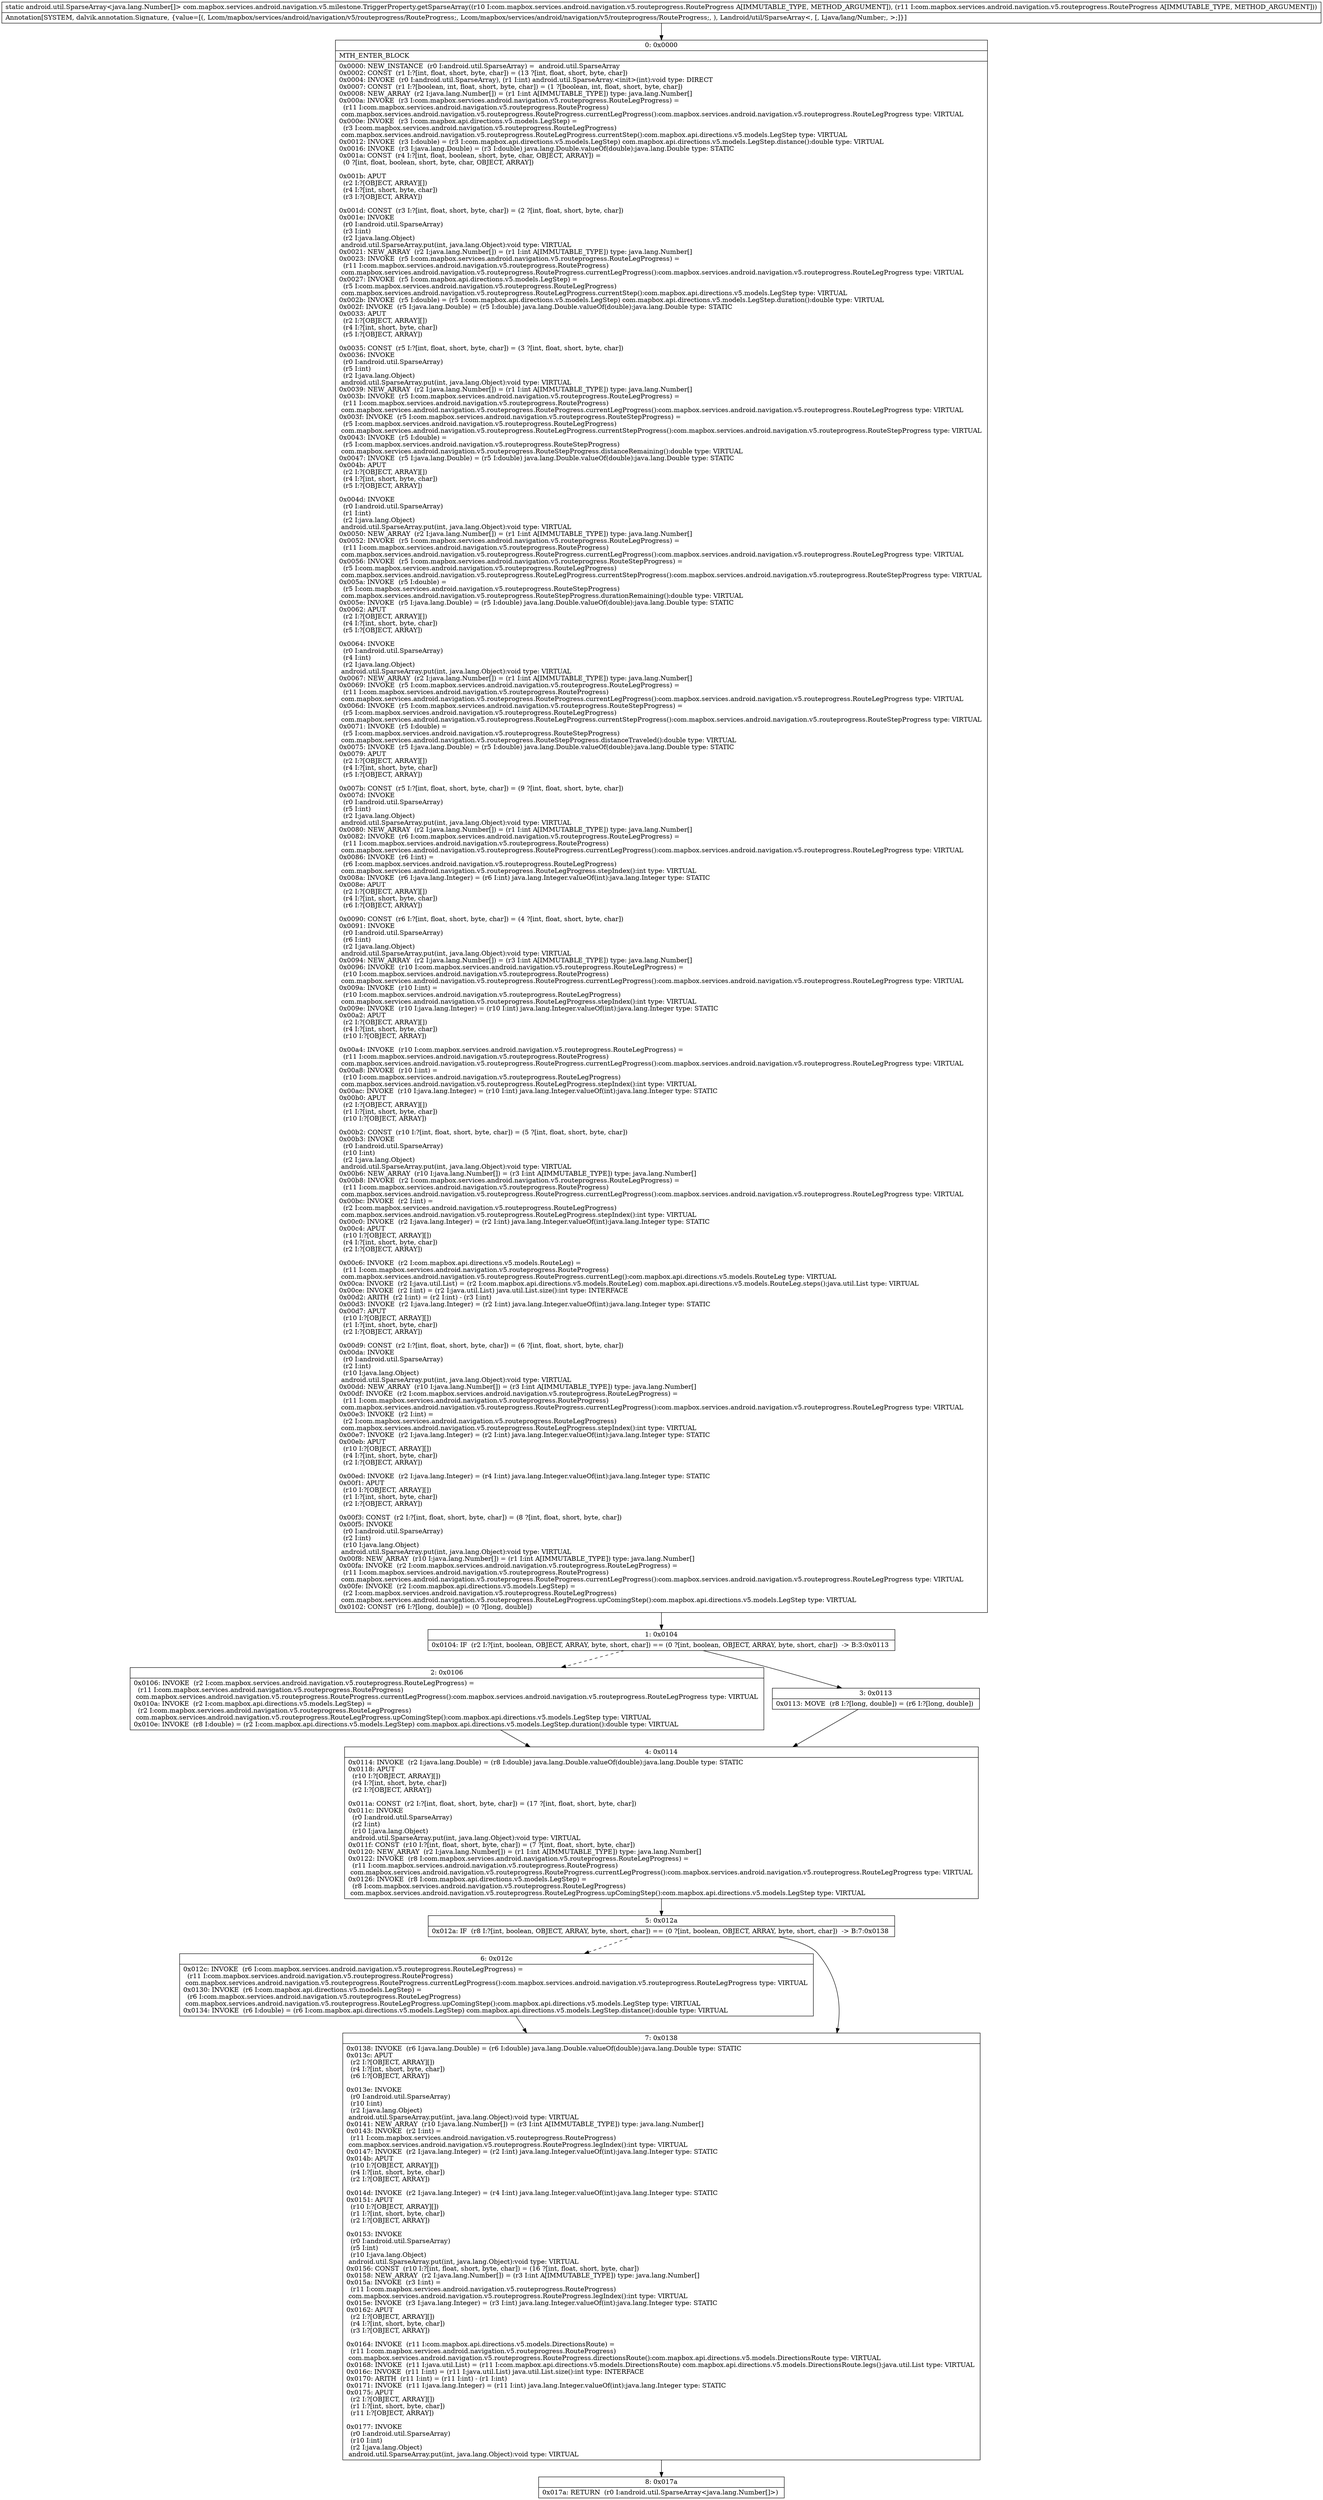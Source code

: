 digraph "CFG forcom.mapbox.services.android.navigation.v5.milestone.TriggerProperty.getSparseArray(Lcom\/mapbox\/services\/android\/navigation\/v5\/routeprogress\/RouteProgress;Lcom\/mapbox\/services\/android\/navigation\/v5\/routeprogress\/RouteProgress;)Landroid\/util\/SparseArray;" {
Node_0 [shape=record,label="{0\:\ 0x0000|MTH_ENTER_BLOCK\l|0x0000: NEW_INSTANCE  (r0 I:android.util.SparseArray) =  android.util.SparseArray \l0x0002: CONST  (r1 I:?[int, float, short, byte, char]) = (13 ?[int, float, short, byte, char]) \l0x0004: INVOKE  (r0 I:android.util.SparseArray), (r1 I:int) android.util.SparseArray.\<init\>(int):void type: DIRECT \l0x0007: CONST  (r1 I:?[boolean, int, float, short, byte, char]) = (1 ?[boolean, int, float, short, byte, char]) \l0x0008: NEW_ARRAY  (r2 I:java.lang.Number[]) = (r1 I:int A[IMMUTABLE_TYPE]) type: java.lang.Number[] \l0x000a: INVOKE  (r3 I:com.mapbox.services.android.navigation.v5.routeprogress.RouteLegProgress) = \l  (r11 I:com.mapbox.services.android.navigation.v5.routeprogress.RouteProgress)\l com.mapbox.services.android.navigation.v5.routeprogress.RouteProgress.currentLegProgress():com.mapbox.services.android.navigation.v5.routeprogress.RouteLegProgress type: VIRTUAL \l0x000e: INVOKE  (r3 I:com.mapbox.api.directions.v5.models.LegStep) = \l  (r3 I:com.mapbox.services.android.navigation.v5.routeprogress.RouteLegProgress)\l com.mapbox.services.android.navigation.v5.routeprogress.RouteLegProgress.currentStep():com.mapbox.api.directions.v5.models.LegStep type: VIRTUAL \l0x0012: INVOKE  (r3 I:double) = (r3 I:com.mapbox.api.directions.v5.models.LegStep) com.mapbox.api.directions.v5.models.LegStep.distance():double type: VIRTUAL \l0x0016: INVOKE  (r3 I:java.lang.Double) = (r3 I:double) java.lang.Double.valueOf(double):java.lang.Double type: STATIC \l0x001a: CONST  (r4 I:?[int, float, boolean, short, byte, char, OBJECT, ARRAY]) = \l  (0 ?[int, float, boolean, short, byte, char, OBJECT, ARRAY])\l \l0x001b: APUT  \l  (r2 I:?[OBJECT, ARRAY][])\l  (r4 I:?[int, short, byte, char])\l  (r3 I:?[OBJECT, ARRAY])\l \l0x001d: CONST  (r3 I:?[int, float, short, byte, char]) = (2 ?[int, float, short, byte, char]) \l0x001e: INVOKE  \l  (r0 I:android.util.SparseArray)\l  (r3 I:int)\l  (r2 I:java.lang.Object)\l android.util.SparseArray.put(int, java.lang.Object):void type: VIRTUAL \l0x0021: NEW_ARRAY  (r2 I:java.lang.Number[]) = (r1 I:int A[IMMUTABLE_TYPE]) type: java.lang.Number[] \l0x0023: INVOKE  (r5 I:com.mapbox.services.android.navigation.v5.routeprogress.RouteLegProgress) = \l  (r11 I:com.mapbox.services.android.navigation.v5.routeprogress.RouteProgress)\l com.mapbox.services.android.navigation.v5.routeprogress.RouteProgress.currentLegProgress():com.mapbox.services.android.navigation.v5.routeprogress.RouteLegProgress type: VIRTUAL \l0x0027: INVOKE  (r5 I:com.mapbox.api.directions.v5.models.LegStep) = \l  (r5 I:com.mapbox.services.android.navigation.v5.routeprogress.RouteLegProgress)\l com.mapbox.services.android.navigation.v5.routeprogress.RouteLegProgress.currentStep():com.mapbox.api.directions.v5.models.LegStep type: VIRTUAL \l0x002b: INVOKE  (r5 I:double) = (r5 I:com.mapbox.api.directions.v5.models.LegStep) com.mapbox.api.directions.v5.models.LegStep.duration():double type: VIRTUAL \l0x002f: INVOKE  (r5 I:java.lang.Double) = (r5 I:double) java.lang.Double.valueOf(double):java.lang.Double type: STATIC \l0x0033: APUT  \l  (r2 I:?[OBJECT, ARRAY][])\l  (r4 I:?[int, short, byte, char])\l  (r5 I:?[OBJECT, ARRAY])\l \l0x0035: CONST  (r5 I:?[int, float, short, byte, char]) = (3 ?[int, float, short, byte, char]) \l0x0036: INVOKE  \l  (r0 I:android.util.SparseArray)\l  (r5 I:int)\l  (r2 I:java.lang.Object)\l android.util.SparseArray.put(int, java.lang.Object):void type: VIRTUAL \l0x0039: NEW_ARRAY  (r2 I:java.lang.Number[]) = (r1 I:int A[IMMUTABLE_TYPE]) type: java.lang.Number[] \l0x003b: INVOKE  (r5 I:com.mapbox.services.android.navigation.v5.routeprogress.RouteLegProgress) = \l  (r11 I:com.mapbox.services.android.navigation.v5.routeprogress.RouteProgress)\l com.mapbox.services.android.navigation.v5.routeprogress.RouteProgress.currentLegProgress():com.mapbox.services.android.navigation.v5.routeprogress.RouteLegProgress type: VIRTUAL \l0x003f: INVOKE  (r5 I:com.mapbox.services.android.navigation.v5.routeprogress.RouteStepProgress) = \l  (r5 I:com.mapbox.services.android.navigation.v5.routeprogress.RouteLegProgress)\l com.mapbox.services.android.navigation.v5.routeprogress.RouteLegProgress.currentStepProgress():com.mapbox.services.android.navigation.v5.routeprogress.RouteStepProgress type: VIRTUAL \l0x0043: INVOKE  (r5 I:double) = \l  (r5 I:com.mapbox.services.android.navigation.v5.routeprogress.RouteStepProgress)\l com.mapbox.services.android.navigation.v5.routeprogress.RouteStepProgress.distanceRemaining():double type: VIRTUAL \l0x0047: INVOKE  (r5 I:java.lang.Double) = (r5 I:double) java.lang.Double.valueOf(double):java.lang.Double type: STATIC \l0x004b: APUT  \l  (r2 I:?[OBJECT, ARRAY][])\l  (r4 I:?[int, short, byte, char])\l  (r5 I:?[OBJECT, ARRAY])\l \l0x004d: INVOKE  \l  (r0 I:android.util.SparseArray)\l  (r1 I:int)\l  (r2 I:java.lang.Object)\l android.util.SparseArray.put(int, java.lang.Object):void type: VIRTUAL \l0x0050: NEW_ARRAY  (r2 I:java.lang.Number[]) = (r1 I:int A[IMMUTABLE_TYPE]) type: java.lang.Number[] \l0x0052: INVOKE  (r5 I:com.mapbox.services.android.navigation.v5.routeprogress.RouteLegProgress) = \l  (r11 I:com.mapbox.services.android.navigation.v5.routeprogress.RouteProgress)\l com.mapbox.services.android.navigation.v5.routeprogress.RouteProgress.currentLegProgress():com.mapbox.services.android.navigation.v5.routeprogress.RouteLegProgress type: VIRTUAL \l0x0056: INVOKE  (r5 I:com.mapbox.services.android.navigation.v5.routeprogress.RouteStepProgress) = \l  (r5 I:com.mapbox.services.android.navigation.v5.routeprogress.RouteLegProgress)\l com.mapbox.services.android.navigation.v5.routeprogress.RouteLegProgress.currentStepProgress():com.mapbox.services.android.navigation.v5.routeprogress.RouteStepProgress type: VIRTUAL \l0x005a: INVOKE  (r5 I:double) = \l  (r5 I:com.mapbox.services.android.navigation.v5.routeprogress.RouteStepProgress)\l com.mapbox.services.android.navigation.v5.routeprogress.RouteStepProgress.durationRemaining():double type: VIRTUAL \l0x005e: INVOKE  (r5 I:java.lang.Double) = (r5 I:double) java.lang.Double.valueOf(double):java.lang.Double type: STATIC \l0x0062: APUT  \l  (r2 I:?[OBJECT, ARRAY][])\l  (r4 I:?[int, short, byte, char])\l  (r5 I:?[OBJECT, ARRAY])\l \l0x0064: INVOKE  \l  (r0 I:android.util.SparseArray)\l  (r4 I:int)\l  (r2 I:java.lang.Object)\l android.util.SparseArray.put(int, java.lang.Object):void type: VIRTUAL \l0x0067: NEW_ARRAY  (r2 I:java.lang.Number[]) = (r1 I:int A[IMMUTABLE_TYPE]) type: java.lang.Number[] \l0x0069: INVOKE  (r5 I:com.mapbox.services.android.navigation.v5.routeprogress.RouteLegProgress) = \l  (r11 I:com.mapbox.services.android.navigation.v5.routeprogress.RouteProgress)\l com.mapbox.services.android.navigation.v5.routeprogress.RouteProgress.currentLegProgress():com.mapbox.services.android.navigation.v5.routeprogress.RouteLegProgress type: VIRTUAL \l0x006d: INVOKE  (r5 I:com.mapbox.services.android.navigation.v5.routeprogress.RouteStepProgress) = \l  (r5 I:com.mapbox.services.android.navigation.v5.routeprogress.RouteLegProgress)\l com.mapbox.services.android.navigation.v5.routeprogress.RouteLegProgress.currentStepProgress():com.mapbox.services.android.navigation.v5.routeprogress.RouteStepProgress type: VIRTUAL \l0x0071: INVOKE  (r5 I:double) = \l  (r5 I:com.mapbox.services.android.navigation.v5.routeprogress.RouteStepProgress)\l com.mapbox.services.android.navigation.v5.routeprogress.RouteStepProgress.distanceTraveled():double type: VIRTUAL \l0x0075: INVOKE  (r5 I:java.lang.Double) = (r5 I:double) java.lang.Double.valueOf(double):java.lang.Double type: STATIC \l0x0079: APUT  \l  (r2 I:?[OBJECT, ARRAY][])\l  (r4 I:?[int, short, byte, char])\l  (r5 I:?[OBJECT, ARRAY])\l \l0x007b: CONST  (r5 I:?[int, float, short, byte, char]) = (9 ?[int, float, short, byte, char]) \l0x007d: INVOKE  \l  (r0 I:android.util.SparseArray)\l  (r5 I:int)\l  (r2 I:java.lang.Object)\l android.util.SparseArray.put(int, java.lang.Object):void type: VIRTUAL \l0x0080: NEW_ARRAY  (r2 I:java.lang.Number[]) = (r1 I:int A[IMMUTABLE_TYPE]) type: java.lang.Number[] \l0x0082: INVOKE  (r6 I:com.mapbox.services.android.navigation.v5.routeprogress.RouteLegProgress) = \l  (r11 I:com.mapbox.services.android.navigation.v5.routeprogress.RouteProgress)\l com.mapbox.services.android.navigation.v5.routeprogress.RouteProgress.currentLegProgress():com.mapbox.services.android.navigation.v5.routeprogress.RouteLegProgress type: VIRTUAL \l0x0086: INVOKE  (r6 I:int) = \l  (r6 I:com.mapbox.services.android.navigation.v5.routeprogress.RouteLegProgress)\l com.mapbox.services.android.navigation.v5.routeprogress.RouteLegProgress.stepIndex():int type: VIRTUAL \l0x008a: INVOKE  (r6 I:java.lang.Integer) = (r6 I:int) java.lang.Integer.valueOf(int):java.lang.Integer type: STATIC \l0x008e: APUT  \l  (r2 I:?[OBJECT, ARRAY][])\l  (r4 I:?[int, short, byte, char])\l  (r6 I:?[OBJECT, ARRAY])\l \l0x0090: CONST  (r6 I:?[int, float, short, byte, char]) = (4 ?[int, float, short, byte, char]) \l0x0091: INVOKE  \l  (r0 I:android.util.SparseArray)\l  (r6 I:int)\l  (r2 I:java.lang.Object)\l android.util.SparseArray.put(int, java.lang.Object):void type: VIRTUAL \l0x0094: NEW_ARRAY  (r2 I:java.lang.Number[]) = (r3 I:int A[IMMUTABLE_TYPE]) type: java.lang.Number[] \l0x0096: INVOKE  (r10 I:com.mapbox.services.android.navigation.v5.routeprogress.RouteLegProgress) = \l  (r10 I:com.mapbox.services.android.navigation.v5.routeprogress.RouteProgress)\l com.mapbox.services.android.navigation.v5.routeprogress.RouteProgress.currentLegProgress():com.mapbox.services.android.navigation.v5.routeprogress.RouteLegProgress type: VIRTUAL \l0x009a: INVOKE  (r10 I:int) = \l  (r10 I:com.mapbox.services.android.navigation.v5.routeprogress.RouteLegProgress)\l com.mapbox.services.android.navigation.v5.routeprogress.RouteLegProgress.stepIndex():int type: VIRTUAL \l0x009e: INVOKE  (r10 I:java.lang.Integer) = (r10 I:int) java.lang.Integer.valueOf(int):java.lang.Integer type: STATIC \l0x00a2: APUT  \l  (r2 I:?[OBJECT, ARRAY][])\l  (r4 I:?[int, short, byte, char])\l  (r10 I:?[OBJECT, ARRAY])\l \l0x00a4: INVOKE  (r10 I:com.mapbox.services.android.navigation.v5.routeprogress.RouteLegProgress) = \l  (r11 I:com.mapbox.services.android.navigation.v5.routeprogress.RouteProgress)\l com.mapbox.services.android.navigation.v5.routeprogress.RouteProgress.currentLegProgress():com.mapbox.services.android.navigation.v5.routeprogress.RouteLegProgress type: VIRTUAL \l0x00a8: INVOKE  (r10 I:int) = \l  (r10 I:com.mapbox.services.android.navigation.v5.routeprogress.RouteLegProgress)\l com.mapbox.services.android.navigation.v5.routeprogress.RouteLegProgress.stepIndex():int type: VIRTUAL \l0x00ac: INVOKE  (r10 I:java.lang.Integer) = (r10 I:int) java.lang.Integer.valueOf(int):java.lang.Integer type: STATIC \l0x00b0: APUT  \l  (r2 I:?[OBJECT, ARRAY][])\l  (r1 I:?[int, short, byte, char])\l  (r10 I:?[OBJECT, ARRAY])\l \l0x00b2: CONST  (r10 I:?[int, float, short, byte, char]) = (5 ?[int, float, short, byte, char]) \l0x00b3: INVOKE  \l  (r0 I:android.util.SparseArray)\l  (r10 I:int)\l  (r2 I:java.lang.Object)\l android.util.SparseArray.put(int, java.lang.Object):void type: VIRTUAL \l0x00b6: NEW_ARRAY  (r10 I:java.lang.Number[]) = (r3 I:int A[IMMUTABLE_TYPE]) type: java.lang.Number[] \l0x00b8: INVOKE  (r2 I:com.mapbox.services.android.navigation.v5.routeprogress.RouteLegProgress) = \l  (r11 I:com.mapbox.services.android.navigation.v5.routeprogress.RouteProgress)\l com.mapbox.services.android.navigation.v5.routeprogress.RouteProgress.currentLegProgress():com.mapbox.services.android.navigation.v5.routeprogress.RouteLegProgress type: VIRTUAL \l0x00bc: INVOKE  (r2 I:int) = \l  (r2 I:com.mapbox.services.android.navigation.v5.routeprogress.RouteLegProgress)\l com.mapbox.services.android.navigation.v5.routeprogress.RouteLegProgress.stepIndex():int type: VIRTUAL \l0x00c0: INVOKE  (r2 I:java.lang.Integer) = (r2 I:int) java.lang.Integer.valueOf(int):java.lang.Integer type: STATIC \l0x00c4: APUT  \l  (r10 I:?[OBJECT, ARRAY][])\l  (r4 I:?[int, short, byte, char])\l  (r2 I:?[OBJECT, ARRAY])\l \l0x00c6: INVOKE  (r2 I:com.mapbox.api.directions.v5.models.RouteLeg) = \l  (r11 I:com.mapbox.services.android.navigation.v5.routeprogress.RouteProgress)\l com.mapbox.services.android.navigation.v5.routeprogress.RouteProgress.currentLeg():com.mapbox.api.directions.v5.models.RouteLeg type: VIRTUAL \l0x00ca: INVOKE  (r2 I:java.util.List) = (r2 I:com.mapbox.api.directions.v5.models.RouteLeg) com.mapbox.api.directions.v5.models.RouteLeg.steps():java.util.List type: VIRTUAL \l0x00ce: INVOKE  (r2 I:int) = (r2 I:java.util.List) java.util.List.size():int type: INTERFACE \l0x00d2: ARITH  (r2 I:int) = (r2 I:int) \- (r3 I:int) \l0x00d3: INVOKE  (r2 I:java.lang.Integer) = (r2 I:int) java.lang.Integer.valueOf(int):java.lang.Integer type: STATIC \l0x00d7: APUT  \l  (r10 I:?[OBJECT, ARRAY][])\l  (r1 I:?[int, short, byte, char])\l  (r2 I:?[OBJECT, ARRAY])\l \l0x00d9: CONST  (r2 I:?[int, float, short, byte, char]) = (6 ?[int, float, short, byte, char]) \l0x00da: INVOKE  \l  (r0 I:android.util.SparseArray)\l  (r2 I:int)\l  (r10 I:java.lang.Object)\l android.util.SparseArray.put(int, java.lang.Object):void type: VIRTUAL \l0x00dd: NEW_ARRAY  (r10 I:java.lang.Number[]) = (r3 I:int A[IMMUTABLE_TYPE]) type: java.lang.Number[] \l0x00df: INVOKE  (r2 I:com.mapbox.services.android.navigation.v5.routeprogress.RouteLegProgress) = \l  (r11 I:com.mapbox.services.android.navigation.v5.routeprogress.RouteProgress)\l com.mapbox.services.android.navigation.v5.routeprogress.RouteProgress.currentLegProgress():com.mapbox.services.android.navigation.v5.routeprogress.RouteLegProgress type: VIRTUAL \l0x00e3: INVOKE  (r2 I:int) = \l  (r2 I:com.mapbox.services.android.navigation.v5.routeprogress.RouteLegProgress)\l com.mapbox.services.android.navigation.v5.routeprogress.RouteLegProgress.stepIndex():int type: VIRTUAL \l0x00e7: INVOKE  (r2 I:java.lang.Integer) = (r2 I:int) java.lang.Integer.valueOf(int):java.lang.Integer type: STATIC \l0x00eb: APUT  \l  (r10 I:?[OBJECT, ARRAY][])\l  (r4 I:?[int, short, byte, char])\l  (r2 I:?[OBJECT, ARRAY])\l \l0x00ed: INVOKE  (r2 I:java.lang.Integer) = (r4 I:int) java.lang.Integer.valueOf(int):java.lang.Integer type: STATIC \l0x00f1: APUT  \l  (r10 I:?[OBJECT, ARRAY][])\l  (r1 I:?[int, short, byte, char])\l  (r2 I:?[OBJECT, ARRAY])\l \l0x00f3: CONST  (r2 I:?[int, float, short, byte, char]) = (8 ?[int, float, short, byte, char]) \l0x00f5: INVOKE  \l  (r0 I:android.util.SparseArray)\l  (r2 I:int)\l  (r10 I:java.lang.Object)\l android.util.SparseArray.put(int, java.lang.Object):void type: VIRTUAL \l0x00f8: NEW_ARRAY  (r10 I:java.lang.Number[]) = (r1 I:int A[IMMUTABLE_TYPE]) type: java.lang.Number[] \l0x00fa: INVOKE  (r2 I:com.mapbox.services.android.navigation.v5.routeprogress.RouteLegProgress) = \l  (r11 I:com.mapbox.services.android.navigation.v5.routeprogress.RouteProgress)\l com.mapbox.services.android.navigation.v5.routeprogress.RouteProgress.currentLegProgress():com.mapbox.services.android.navigation.v5.routeprogress.RouteLegProgress type: VIRTUAL \l0x00fe: INVOKE  (r2 I:com.mapbox.api.directions.v5.models.LegStep) = \l  (r2 I:com.mapbox.services.android.navigation.v5.routeprogress.RouteLegProgress)\l com.mapbox.services.android.navigation.v5.routeprogress.RouteLegProgress.upComingStep():com.mapbox.api.directions.v5.models.LegStep type: VIRTUAL \l0x0102: CONST  (r6 I:?[long, double]) = (0 ?[long, double]) \l}"];
Node_1 [shape=record,label="{1\:\ 0x0104|0x0104: IF  (r2 I:?[int, boolean, OBJECT, ARRAY, byte, short, char]) == (0 ?[int, boolean, OBJECT, ARRAY, byte, short, char])  \-\> B:3:0x0113 \l}"];
Node_2 [shape=record,label="{2\:\ 0x0106|0x0106: INVOKE  (r2 I:com.mapbox.services.android.navigation.v5.routeprogress.RouteLegProgress) = \l  (r11 I:com.mapbox.services.android.navigation.v5.routeprogress.RouteProgress)\l com.mapbox.services.android.navigation.v5.routeprogress.RouteProgress.currentLegProgress():com.mapbox.services.android.navigation.v5.routeprogress.RouteLegProgress type: VIRTUAL \l0x010a: INVOKE  (r2 I:com.mapbox.api.directions.v5.models.LegStep) = \l  (r2 I:com.mapbox.services.android.navigation.v5.routeprogress.RouteLegProgress)\l com.mapbox.services.android.navigation.v5.routeprogress.RouteLegProgress.upComingStep():com.mapbox.api.directions.v5.models.LegStep type: VIRTUAL \l0x010e: INVOKE  (r8 I:double) = (r2 I:com.mapbox.api.directions.v5.models.LegStep) com.mapbox.api.directions.v5.models.LegStep.duration():double type: VIRTUAL \l}"];
Node_3 [shape=record,label="{3\:\ 0x0113|0x0113: MOVE  (r8 I:?[long, double]) = (r6 I:?[long, double]) \l}"];
Node_4 [shape=record,label="{4\:\ 0x0114|0x0114: INVOKE  (r2 I:java.lang.Double) = (r8 I:double) java.lang.Double.valueOf(double):java.lang.Double type: STATIC \l0x0118: APUT  \l  (r10 I:?[OBJECT, ARRAY][])\l  (r4 I:?[int, short, byte, char])\l  (r2 I:?[OBJECT, ARRAY])\l \l0x011a: CONST  (r2 I:?[int, float, short, byte, char]) = (17 ?[int, float, short, byte, char]) \l0x011c: INVOKE  \l  (r0 I:android.util.SparseArray)\l  (r2 I:int)\l  (r10 I:java.lang.Object)\l android.util.SparseArray.put(int, java.lang.Object):void type: VIRTUAL \l0x011f: CONST  (r10 I:?[int, float, short, byte, char]) = (7 ?[int, float, short, byte, char]) \l0x0120: NEW_ARRAY  (r2 I:java.lang.Number[]) = (r1 I:int A[IMMUTABLE_TYPE]) type: java.lang.Number[] \l0x0122: INVOKE  (r8 I:com.mapbox.services.android.navigation.v5.routeprogress.RouteLegProgress) = \l  (r11 I:com.mapbox.services.android.navigation.v5.routeprogress.RouteProgress)\l com.mapbox.services.android.navigation.v5.routeprogress.RouteProgress.currentLegProgress():com.mapbox.services.android.navigation.v5.routeprogress.RouteLegProgress type: VIRTUAL \l0x0126: INVOKE  (r8 I:com.mapbox.api.directions.v5.models.LegStep) = \l  (r8 I:com.mapbox.services.android.navigation.v5.routeprogress.RouteLegProgress)\l com.mapbox.services.android.navigation.v5.routeprogress.RouteLegProgress.upComingStep():com.mapbox.api.directions.v5.models.LegStep type: VIRTUAL \l}"];
Node_5 [shape=record,label="{5\:\ 0x012a|0x012a: IF  (r8 I:?[int, boolean, OBJECT, ARRAY, byte, short, char]) == (0 ?[int, boolean, OBJECT, ARRAY, byte, short, char])  \-\> B:7:0x0138 \l}"];
Node_6 [shape=record,label="{6\:\ 0x012c|0x012c: INVOKE  (r6 I:com.mapbox.services.android.navigation.v5.routeprogress.RouteLegProgress) = \l  (r11 I:com.mapbox.services.android.navigation.v5.routeprogress.RouteProgress)\l com.mapbox.services.android.navigation.v5.routeprogress.RouteProgress.currentLegProgress():com.mapbox.services.android.navigation.v5.routeprogress.RouteLegProgress type: VIRTUAL \l0x0130: INVOKE  (r6 I:com.mapbox.api.directions.v5.models.LegStep) = \l  (r6 I:com.mapbox.services.android.navigation.v5.routeprogress.RouteLegProgress)\l com.mapbox.services.android.navigation.v5.routeprogress.RouteLegProgress.upComingStep():com.mapbox.api.directions.v5.models.LegStep type: VIRTUAL \l0x0134: INVOKE  (r6 I:double) = (r6 I:com.mapbox.api.directions.v5.models.LegStep) com.mapbox.api.directions.v5.models.LegStep.distance():double type: VIRTUAL \l}"];
Node_7 [shape=record,label="{7\:\ 0x0138|0x0138: INVOKE  (r6 I:java.lang.Double) = (r6 I:double) java.lang.Double.valueOf(double):java.lang.Double type: STATIC \l0x013c: APUT  \l  (r2 I:?[OBJECT, ARRAY][])\l  (r4 I:?[int, short, byte, char])\l  (r6 I:?[OBJECT, ARRAY])\l \l0x013e: INVOKE  \l  (r0 I:android.util.SparseArray)\l  (r10 I:int)\l  (r2 I:java.lang.Object)\l android.util.SparseArray.put(int, java.lang.Object):void type: VIRTUAL \l0x0141: NEW_ARRAY  (r10 I:java.lang.Number[]) = (r3 I:int A[IMMUTABLE_TYPE]) type: java.lang.Number[] \l0x0143: INVOKE  (r2 I:int) = \l  (r11 I:com.mapbox.services.android.navigation.v5.routeprogress.RouteProgress)\l com.mapbox.services.android.navigation.v5.routeprogress.RouteProgress.legIndex():int type: VIRTUAL \l0x0147: INVOKE  (r2 I:java.lang.Integer) = (r2 I:int) java.lang.Integer.valueOf(int):java.lang.Integer type: STATIC \l0x014b: APUT  \l  (r10 I:?[OBJECT, ARRAY][])\l  (r4 I:?[int, short, byte, char])\l  (r2 I:?[OBJECT, ARRAY])\l \l0x014d: INVOKE  (r2 I:java.lang.Integer) = (r4 I:int) java.lang.Integer.valueOf(int):java.lang.Integer type: STATIC \l0x0151: APUT  \l  (r10 I:?[OBJECT, ARRAY][])\l  (r1 I:?[int, short, byte, char])\l  (r2 I:?[OBJECT, ARRAY])\l \l0x0153: INVOKE  \l  (r0 I:android.util.SparseArray)\l  (r5 I:int)\l  (r10 I:java.lang.Object)\l android.util.SparseArray.put(int, java.lang.Object):void type: VIRTUAL \l0x0156: CONST  (r10 I:?[int, float, short, byte, char]) = (16 ?[int, float, short, byte, char]) \l0x0158: NEW_ARRAY  (r2 I:java.lang.Number[]) = (r3 I:int A[IMMUTABLE_TYPE]) type: java.lang.Number[] \l0x015a: INVOKE  (r3 I:int) = \l  (r11 I:com.mapbox.services.android.navigation.v5.routeprogress.RouteProgress)\l com.mapbox.services.android.navigation.v5.routeprogress.RouteProgress.legIndex():int type: VIRTUAL \l0x015e: INVOKE  (r3 I:java.lang.Integer) = (r3 I:int) java.lang.Integer.valueOf(int):java.lang.Integer type: STATIC \l0x0162: APUT  \l  (r2 I:?[OBJECT, ARRAY][])\l  (r4 I:?[int, short, byte, char])\l  (r3 I:?[OBJECT, ARRAY])\l \l0x0164: INVOKE  (r11 I:com.mapbox.api.directions.v5.models.DirectionsRoute) = \l  (r11 I:com.mapbox.services.android.navigation.v5.routeprogress.RouteProgress)\l com.mapbox.services.android.navigation.v5.routeprogress.RouteProgress.directionsRoute():com.mapbox.api.directions.v5.models.DirectionsRoute type: VIRTUAL \l0x0168: INVOKE  (r11 I:java.util.List) = (r11 I:com.mapbox.api.directions.v5.models.DirectionsRoute) com.mapbox.api.directions.v5.models.DirectionsRoute.legs():java.util.List type: VIRTUAL \l0x016c: INVOKE  (r11 I:int) = (r11 I:java.util.List) java.util.List.size():int type: INTERFACE \l0x0170: ARITH  (r11 I:int) = (r11 I:int) \- (r1 I:int) \l0x0171: INVOKE  (r11 I:java.lang.Integer) = (r11 I:int) java.lang.Integer.valueOf(int):java.lang.Integer type: STATIC \l0x0175: APUT  \l  (r2 I:?[OBJECT, ARRAY][])\l  (r1 I:?[int, short, byte, char])\l  (r11 I:?[OBJECT, ARRAY])\l \l0x0177: INVOKE  \l  (r0 I:android.util.SparseArray)\l  (r10 I:int)\l  (r2 I:java.lang.Object)\l android.util.SparseArray.put(int, java.lang.Object):void type: VIRTUAL \l}"];
Node_8 [shape=record,label="{8\:\ 0x017a|0x017a: RETURN  (r0 I:android.util.SparseArray\<java.lang.Number[]\>) \l}"];
MethodNode[shape=record,label="{static android.util.SparseArray\<java.lang.Number[]\> com.mapbox.services.android.navigation.v5.milestone.TriggerProperty.getSparseArray((r10 I:com.mapbox.services.android.navigation.v5.routeprogress.RouteProgress A[IMMUTABLE_TYPE, METHOD_ARGUMENT]), (r11 I:com.mapbox.services.android.navigation.v5.routeprogress.RouteProgress A[IMMUTABLE_TYPE, METHOD_ARGUMENT]))  | Annotation[SYSTEM, dalvik.annotation.Signature, \{value=[(, Lcom\/mapbox\/services\/android\/navigation\/v5\/routeprogress\/RouteProgress;, Lcom\/mapbox\/services\/android\/navigation\/v5\/routeprogress\/RouteProgress;, ), Landroid\/util\/SparseArray\<, [, Ljava\/lang\/Number;, \>;]\}]\l}"];
MethodNode -> Node_0;
Node_0 -> Node_1;
Node_1 -> Node_2[style=dashed];
Node_1 -> Node_3;
Node_2 -> Node_4;
Node_3 -> Node_4;
Node_4 -> Node_5;
Node_5 -> Node_6[style=dashed];
Node_5 -> Node_7;
Node_6 -> Node_7;
Node_7 -> Node_8;
}

